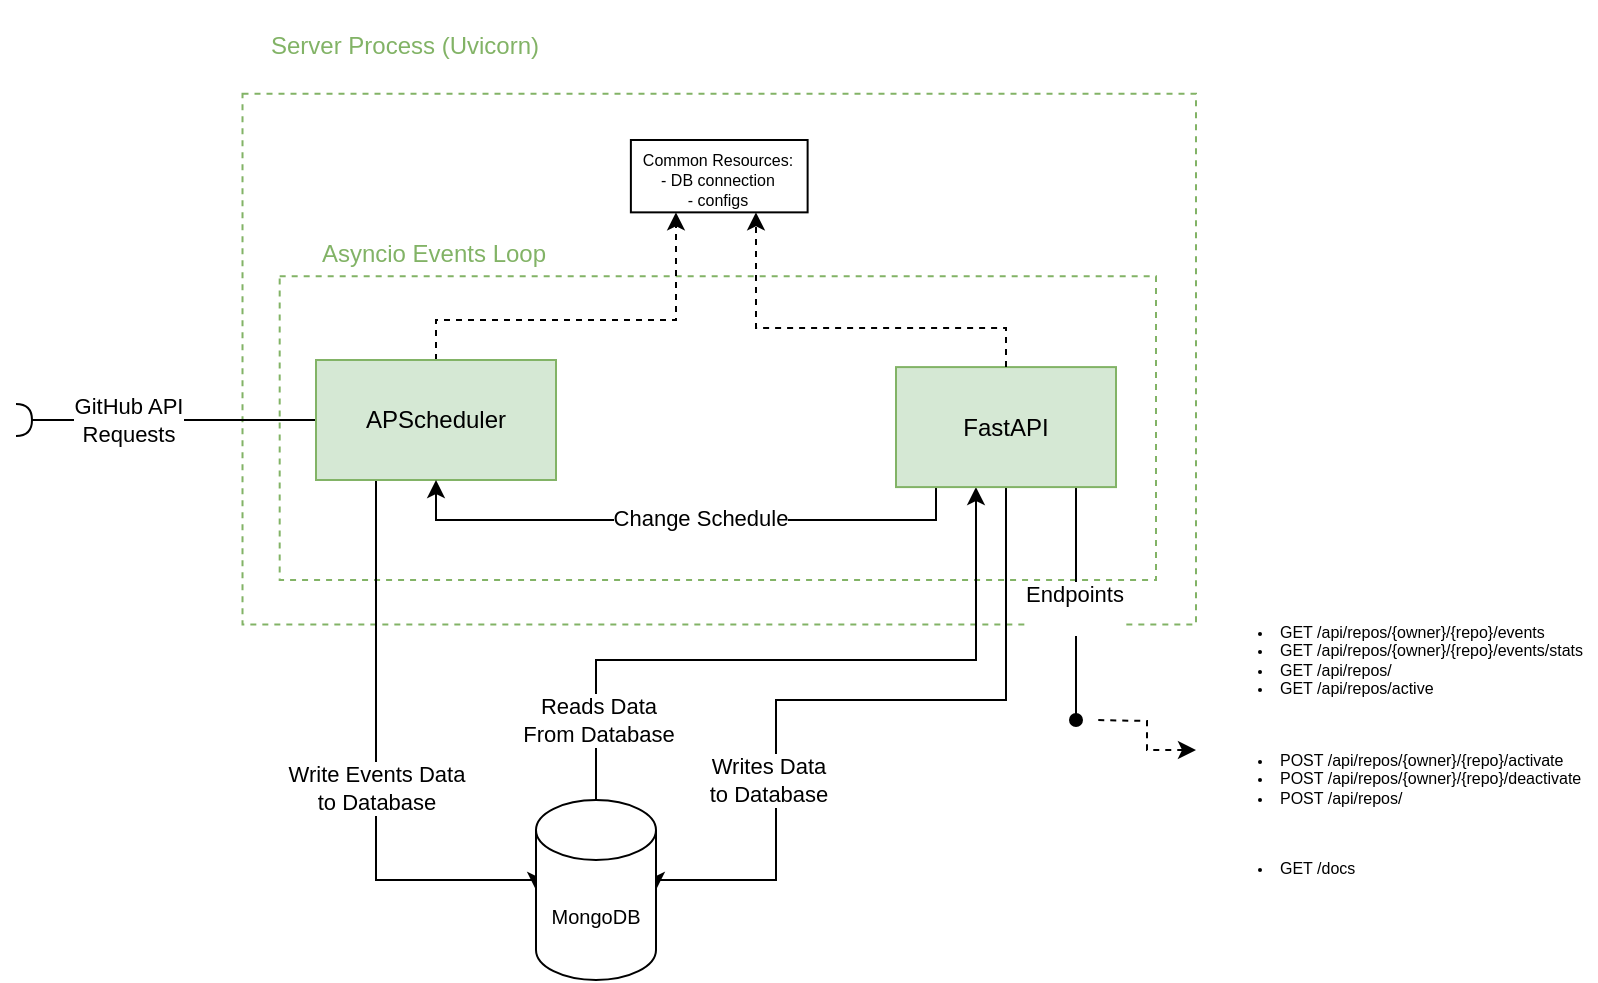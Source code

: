 <mxfile version="24.8.4">
  <diagram name="Page-1" id="HtKzT_g_S-8FhWnLd0YV">
    <mxGraphModel dx="1195" dy="615" grid="1" gridSize="10" guides="1" tooltips="1" connect="1" arrows="1" fold="1" page="1" pageScale="1" pageWidth="850" pageHeight="1100" math="0" shadow="0">
      <root>
        <mxCell id="0" />
        <mxCell id="1" parent="0" />
        <mxCell id="XJeS8cVBaoiCwOhpYW4y-11" value="" style="group" vertex="1" connectable="0" parent="1">
          <mxGeometry x="150" y="170" width="450" height="210" as="geometry" />
        </mxCell>
        <mxCell id="XJeS8cVBaoiCwOhpYW4y-41" value="" style="group" vertex="1" connectable="0" parent="XJeS8cVBaoiCwOhpYW4y-11">
          <mxGeometry y="30" width="450" height="180" as="geometry" />
        </mxCell>
        <mxCell id="XJeS8cVBaoiCwOhpYW4y-3" value="" style="rounded=0;whiteSpace=wrap;html=1;fillColor=none;strokeColor=#82B366;dashed=1;" vertex="1" parent="XJeS8cVBaoiCwOhpYW4y-41">
          <mxGeometry x="11.84" y="28.125" width="438.16" height="151.875" as="geometry" />
        </mxCell>
        <mxCell id="XJeS8cVBaoiCwOhpYW4y-8" value="Asyncio Events Loop" style="text;html=1;align=center;verticalAlign=middle;whiteSpace=wrap;rounded=0;fontColor=#82B366;" vertex="1" parent="XJeS8cVBaoiCwOhpYW4y-41">
          <mxGeometry width="177.632" height="33.75" as="geometry" />
        </mxCell>
        <mxCell id="XJeS8cVBaoiCwOhpYW4y-42" value="" style="group" vertex="1" connectable="0" parent="1">
          <mxGeometry x="120" y="90" width="500" height="312.26" as="geometry" />
        </mxCell>
        <mxCell id="XJeS8cVBaoiCwOhpYW4y-9" value="" style="rounded=0;whiteSpace=wrap;html=1;fillColor=none;strokeColor=#82B366;dashed=1;" vertex="1" parent="XJeS8cVBaoiCwOhpYW4y-42">
          <mxGeometry x="23.256" y="46.839" width="476.744" height="265.421" as="geometry" />
        </mxCell>
        <mxCell id="XJeS8cVBaoiCwOhpYW4y-4" value="Server Process (Uvicorn)" style="text;html=1;align=center;verticalAlign=middle;whiteSpace=wrap;rounded=0;fontColor=#82B366;" vertex="1" parent="XJeS8cVBaoiCwOhpYW4y-42">
          <mxGeometry width="209.302" height="46.839" as="geometry" />
        </mxCell>
        <mxCell id="XJeS8cVBaoiCwOhpYW4y-35" value="&lt;font style=&quot;font-size: 8px;&quot;&gt;Common Resources:&lt;/font&gt;&lt;div style=&quot;font-size: 8px;&quot;&gt;&lt;font style=&quot;font-size: 8px;&quot;&gt;- DB connection&lt;/font&gt;&lt;/div&gt;&lt;div style=&quot;font-size: 8px;&quot;&gt;&lt;font style=&quot;font-size: 8px;&quot;&gt;- configs&lt;/font&gt;&lt;/div&gt;" style="rounded=0;whiteSpace=wrap;html=1;" vertex="1" parent="XJeS8cVBaoiCwOhpYW4y-42">
          <mxGeometry x="217.44" y="70" width="88.37" height="36.18" as="geometry" />
        </mxCell>
        <mxCell id="XJeS8cVBaoiCwOhpYW4y-28" style="edgeStyle=orthogonalEdgeStyle;rounded=0;orthogonalLoop=1;jettySize=auto;html=1;endArrow=halfCircle;endFill=0;" edge="1" parent="1" source="XJeS8cVBaoiCwOhpYW4y-1">
          <mxGeometry relative="1" as="geometry">
            <mxPoint x="30" y="300" as="targetPoint" />
          </mxGeometry>
        </mxCell>
        <mxCell id="XJeS8cVBaoiCwOhpYW4y-29" value="GitHub API&lt;div&gt;Requests&lt;/div&gt;" style="edgeLabel;html=1;align=center;verticalAlign=middle;resizable=0;points=[];" vertex="1" connectable="0" parent="XJeS8cVBaoiCwOhpYW4y-28">
          <mxGeometry x="0.254" y="-1" relative="1" as="geometry">
            <mxPoint as="offset" />
          </mxGeometry>
        </mxCell>
        <mxCell id="XJeS8cVBaoiCwOhpYW4y-30" style="edgeStyle=orthogonalEdgeStyle;rounded=0;orthogonalLoop=1;jettySize=auto;html=1;entryX=0;entryY=0.5;entryDx=0;entryDy=0;entryPerimeter=0;" edge="1" parent="1" source="XJeS8cVBaoiCwOhpYW4y-1" target="XJeS8cVBaoiCwOhpYW4y-46">
          <mxGeometry relative="1" as="geometry">
            <mxPoint x="210" y="500" as="targetPoint" />
            <Array as="points">
              <mxPoint x="210" y="530" />
            </Array>
          </mxGeometry>
        </mxCell>
        <mxCell id="XJeS8cVBaoiCwOhpYW4y-33" value="Write Events Data&lt;div&gt;to Database&lt;/div&gt;" style="edgeLabel;html=1;align=center;verticalAlign=middle;resizable=0;points=[];" vertex="1" connectable="0" parent="XJeS8cVBaoiCwOhpYW4y-30">
          <mxGeometry x="0.394" relative="1" as="geometry">
            <mxPoint y="-45" as="offset" />
          </mxGeometry>
        </mxCell>
        <mxCell id="XJeS8cVBaoiCwOhpYW4y-38" value="" style="edgeStyle=orthogonalEdgeStyle;rounded=0;orthogonalLoop=1;jettySize=auto;html=1;exitX=0.5;exitY=0;exitDx=0;exitDy=0;dashed=1;" edge="1" parent="1" source="XJeS8cVBaoiCwOhpYW4y-1" target="XJeS8cVBaoiCwOhpYW4y-35">
          <mxGeometry relative="1" as="geometry">
            <Array as="points">
              <mxPoint x="240" y="250" />
              <mxPoint x="360" y="250" />
            </Array>
          </mxGeometry>
        </mxCell>
        <mxCell id="XJeS8cVBaoiCwOhpYW4y-1" value="APScheduler" style="rounded=0;whiteSpace=wrap;html=1;fillColor=#d5e8d4;strokeColor=#82b366;" vertex="1" parent="1">
          <mxGeometry x="180" y="270" width="120" height="60" as="geometry" />
        </mxCell>
        <mxCell id="XJeS8cVBaoiCwOhpYW4y-19" style="edgeStyle=orthogonalEdgeStyle;rounded=0;orthogonalLoop=1;jettySize=auto;html=1;endArrow=oval;endFill=1;" edge="1" parent="1" source="XJeS8cVBaoiCwOhpYW4y-2">
          <mxGeometry relative="1" as="geometry">
            <mxPoint x="560" y="450" as="targetPoint" />
            <Array as="points">
              <mxPoint x="560" y="450" />
            </Array>
          </mxGeometry>
        </mxCell>
        <mxCell id="XJeS8cVBaoiCwOhpYW4y-22" value="Endpoints&lt;div&gt;&lt;br&gt;&lt;/div&gt;" style="edgeLabel;html=1;align=center;verticalAlign=middle;resizable=0;points=[];" vertex="1" connectable="0" parent="XJeS8cVBaoiCwOhpYW4y-19">
          <mxGeometry x="0.042" y="-1" relative="1" as="geometry">
            <mxPoint as="offset" />
          </mxGeometry>
        </mxCell>
        <mxCell id="XJeS8cVBaoiCwOhpYW4y-25" style="edgeStyle=orthogonalEdgeStyle;rounded=0;orthogonalLoop=1;jettySize=auto;html=1;entryX=0.5;entryY=1;entryDx=0;entryDy=0;" edge="1" parent="1" source="XJeS8cVBaoiCwOhpYW4y-2" target="XJeS8cVBaoiCwOhpYW4y-1">
          <mxGeometry relative="1" as="geometry">
            <Array as="points">
              <mxPoint x="490" y="350" />
              <mxPoint x="240" y="350" />
            </Array>
          </mxGeometry>
        </mxCell>
        <mxCell id="XJeS8cVBaoiCwOhpYW4y-27" value="Change Schedule" style="edgeLabel;html=1;align=center;verticalAlign=middle;resizable=0;points=[];" vertex="1" connectable="0" parent="XJeS8cVBaoiCwOhpYW4y-25">
          <mxGeometry x="-0.056" y="-1" relative="1" as="geometry">
            <mxPoint as="offset" />
          </mxGeometry>
        </mxCell>
        <mxCell id="XJeS8cVBaoiCwOhpYW4y-34" style="edgeStyle=orthogonalEdgeStyle;rounded=0;orthogonalLoop=1;jettySize=auto;html=1;startArrow=classic;startFill=1;endArrow=none;endFill=0;entryX=0.5;entryY=0;entryDx=0;entryDy=0;entryPerimeter=0;" edge="1" parent="1" source="XJeS8cVBaoiCwOhpYW4y-2" target="XJeS8cVBaoiCwOhpYW4y-46">
          <mxGeometry relative="1" as="geometry">
            <mxPoint x="320" y="510" as="targetPoint" />
            <Array as="points">
              <mxPoint x="510" y="420" />
              <mxPoint x="320" y="420" />
            </Array>
          </mxGeometry>
        </mxCell>
        <mxCell id="XJeS8cVBaoiCwOhpYW4y-43" value="Reads Data&lt;div&gt;From Database&lt;/div&gt;" style="edgeLabel;html=1;align=center;verticalAlign=middle;resizable=0;points=[];" vertex="1" connectable="0" parent="XJeS8cVBaoiCwOhpYW4y-34">
          <mxGeometry x="0.769" y="1" relative="1" as="geometry">
            <mxPoint as="offset" />
          </mxGeometry>
        </mxCell>
        <mxCell id="XJeS8cVBaoiCwOhpYW4y-44" style="edgeStyle=orthogonalEdgeStyle;rounded=0;orthogonalLoop=1;jettySize=auto;html=1;entryX=1;entryY=0.5;entryDx=0;entryDy=0;entryPerimeter=0;" edge="1" parent="1" source="XJeS8cVBaoiCwOhpYW4y-2" target="XJeS8cVBaoiCwOhpYW4y-46">
          <mxGeometry relative="1" as="geometry">
            <mxPoint x="410" y="500" as="targetPoint" />
            <Array as="points">
              <mxPoint x="525" y="440" />
              <mxPoint x="410" y="440" />
              <mxPoint x="410" y="530" />
            </Array>
          </mxGeometry>
        </mxCell>
        <mxCell id="XJeS8cVBaoiCwOhpYW4y-45" value="Writes Data&lt;div&gt;to Database&lt;/div&gt;" style="edgeLabel;html=1;align=center;verticalAlign=middle;resizable=0;points=[];" vertex="1" connectable="0" parent="XJeS8cVBaoiCwOhpYW4y-44">
          <mxGeometry x="0.742" relative="1" as="geometry">
            <mxPoint x="12" y="-50" as="offset" />
          </mxGeometry>
        </mxCell>
        <mxCell id="XJeS8cVBaoiCwOhpYW4y-2" value="FastAPI" style="rounded=0;whiteSpace=wrap;html=1;fillColor=#d5e8d4;strokeColor=#82b366;" vertex="1" parent="1">
          <mxGeometry x="470" y="273.55" width="110" height="60" as="geometry" />
        </mxCell>
        <mxCell id="XJeS8cVBaoiCwOhpYW4y-24" style="edgeStyle=orthogonalEdgeStyle;rounded=0;orthogonalLoop=1;jettySize=auto;html=1;startArrow=classic;startFill=1;endArrow=none;endFill=0;dashed=1;" edge="1" parent="1" source="XJeS8cVBaoiCwOhpYW4y-23">
          <mxGeometry relative="1" as="geometry">
            <mxPoint x="570" y="450" as="targetPoint" />
          </mxGeometry>
        </mxCell>
        <mxCell id="XJeS8cVBaoiCwOhpYW4y-23" value="&lt;ul style=&quot;font-size: 8px;&quot;&gt;&lt;li style=&quot;font-size: 8px;&quot;&gt;&lt;span style=&quot;font-size: 8px; text-align: center; text-wrap-mode: nowrap; background-color: rgb(255, 255, 255);&quot;&gt;GET /api/repos/{owner}/{repo}/events&lt;/span&gt;&lt;/li&gt;&lt;li&gt;&lt;span style=&quot;text-align: center; text-wrap-mode: nowrap; background-color: rgb(255, 255, 255);&quot;&gt;GET /api/repos/{owner}/{repo}/events/stats&lt;/span&gt;&lt;/li&gt;&lt;li style=&quot;font-size: 8px;&quot;&gt;&lt;span style=&quot;font-size: 8px; text-align: center; text-wrap-mode: nowrap; background-color: rgb(255, 255, 255);&quot;&gt;GET /api/repos/&lt;/span&gt;&lt;/li&gt;&lt;li style=&quot;font-size: 8px;&quot;&gt;GET /api/repos/active&lt;/li&gt;&lt;/ul&gt;&lt;div&gt;&lt;br&gt;&lt;/div&gt;&lt;ul style=&quot;font-size: 8px;&quot;&gt;&lt;li style=&quot;font-size: 8px;&quot;&gt;POST /api/repos/{owner}/{repo}/activate&lt;/li&gt;&lt;li&gt;POST /api/repos/{owner}/{repo}/deactivate&lt;/li&gt;&lt;li&gt;POST /api/repos/&lt;/li&gt;&lt;/ul&gt;&lt;div&gt;&lt;br&gt;&lt;/div&gt;&lt;div&gt;&lt;ul&gt;&lt;li&gt;GET /docs&lt;/li&gt;&lt;/ul&gt;&lt;/div&gt;" style="text;strokeColor=none;fillColor=none;html=1;whiteSpace=wrap;verticalAlign=middle;overflow=hidden;fontSize=8;" vertex="1" parent="1">
          <mxGeometry x="620" y="390" width="200" height="150" as="geometry" />
        </mxCell>
        <mxCell id="XJeS8cVBaoiCwOhpYW4y-36" style="edgeStyle=orthogonalEdgeStyle;rounded=0;orthogonalLoop=1;jettySize=auto;html=1;dashed=1;exitX=0.5;exitY=0;exitDx=0;exitDy=0;" edge="1" parent="1" source="XJeS8cVBaoiCwOhpYW4y-2" target="XJeS8cVBaoiCwOhpYW4y-35">
          <mxGeometry relative="1" as="geometry">
            <Array as="points">
              <mxPoint x="525" y="254" />
              <mxPoint x="400" y="254" />
            </Array>
          </mxGeometry>
        </mxCell>
        <mxCell id="XJeS8cVBaoiCwOhpYW4y-46" value="&lt;font style=&quot;font-size: 10px;&quot;&gt;MongoDB&lt;/font&gt;" style="shape=cylinder3;whiteSpace=wrap;html=1;boundedLbl=1;backgroundOutline=1;size=15;" vertex="1" parent="1">
          <mxGeometry x="290" y="490" width="60" height="90" as="geometry" />
        </mxCell>
      </root>
    </mxGraphModel>
  </diagram>
</mxfile>
